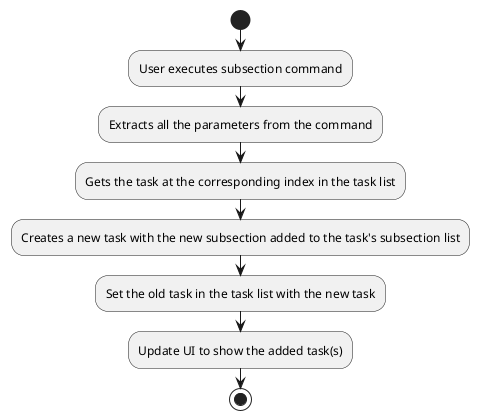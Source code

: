 @startuml
start
:User executes subsection command;

:Extracts all the parameters from the command;

:Gets the task at the corresponding index in the task list;

:Creates a new task with the new subsection added to the task's subsection list;

:Set the old task in the task list with the new task;

:Update UI to show the added task(s);
stop
@enduml